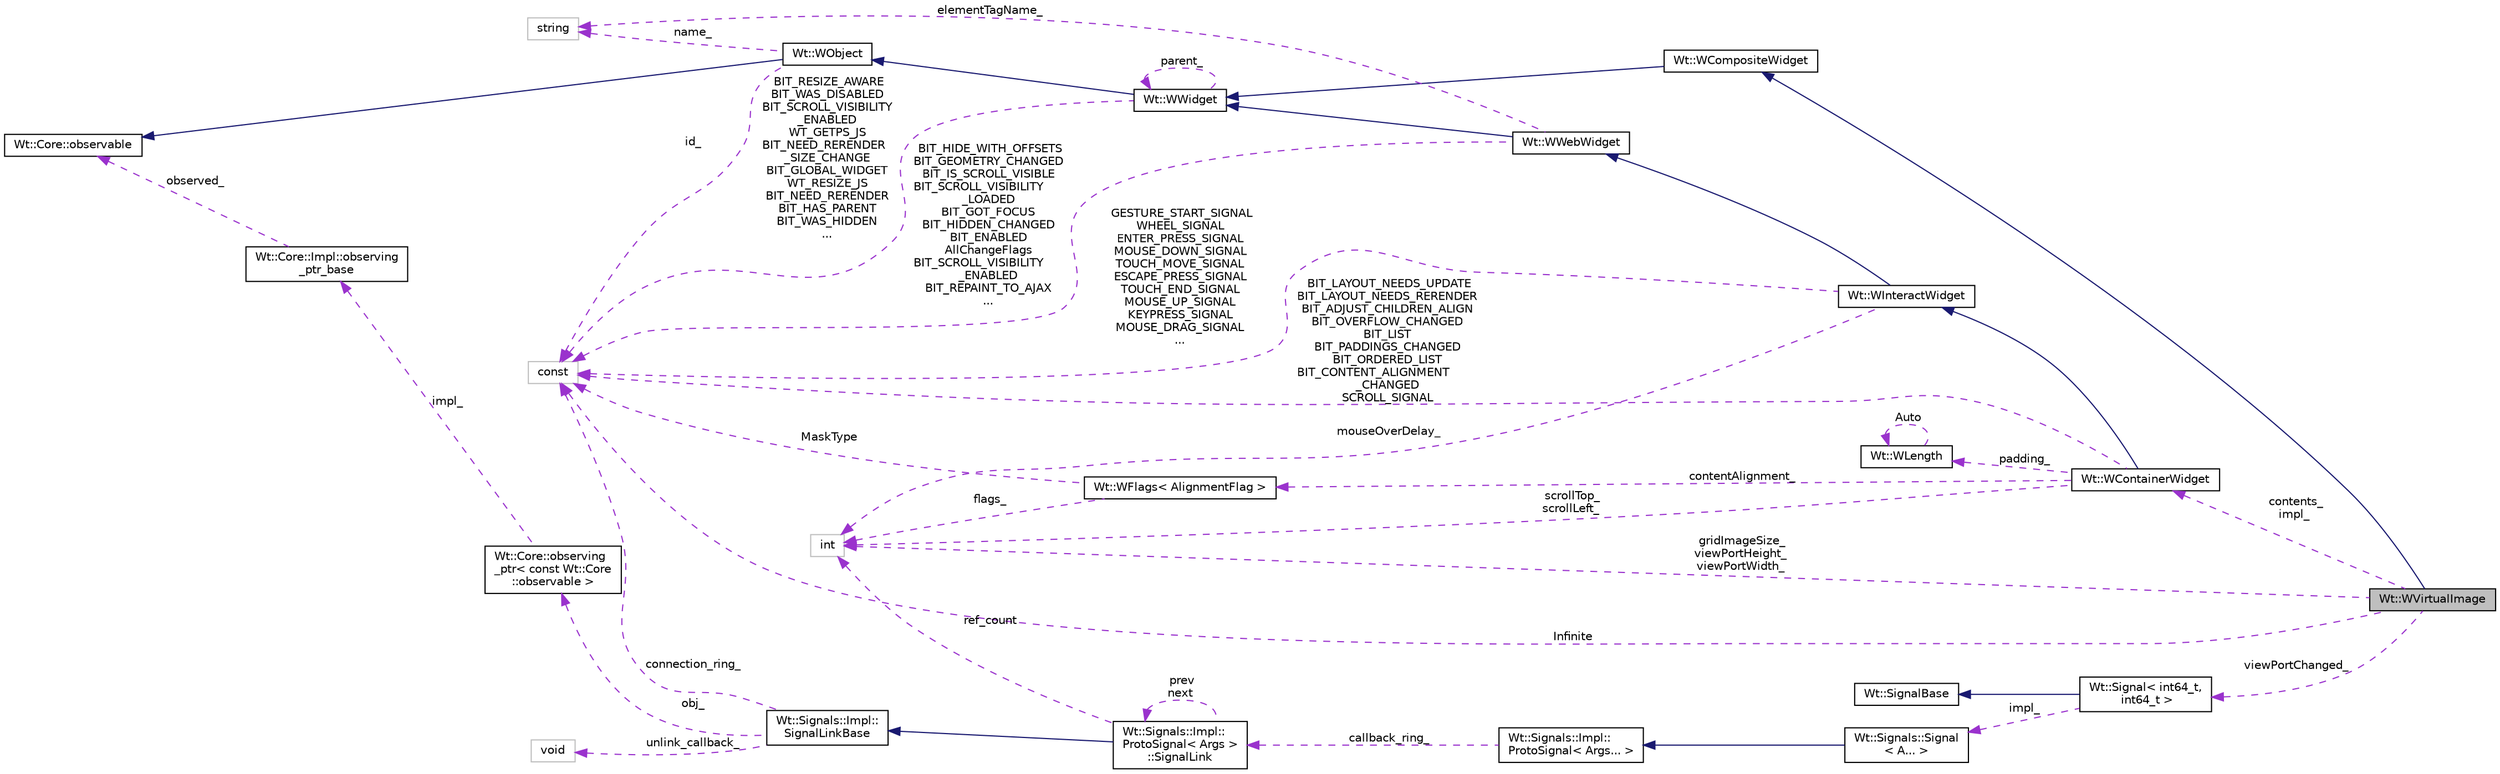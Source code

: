 digraph "Wt::WVirtualImage"
{
 // LATEX_PDF_SIZE
  edge [fontname="Helvetica",fontsize="10",labelfontname="Helvetica",labelfontsize="10"];
  node [fontname="Helvetica",fontsize="10",shape=record];
  rankdir="LR";
  Node1 [label="Wt::WVirtualImage",height=0.2,width=0.4,color="black", fillcolor="grey75", style="filled", fontcolor="black",tooltip="An abstract widget that shows a viewport to a virtually large image."];
  Node2 -> Node1 [dir="back",color="midnightblue",fontsize="10",style="solid"];
  Node2 [label="Wt::WCompositeWidget",height=0.2,width=0.4,color="black", fillcolor="white", style="filled",URL="$classWt_1_1WCompositeWidget.html",tooltip="A widget that hides the implementation of composite widgets."];
  Node3 -> Node2 [dir="back",color="midnightblue",fontsize="10",style="solid"];
  Node3 [label="Wt::WWidget",height=0.2,width=0.4,color="black", fillcolor="white", style="filled",URL="$classWt_1_1WWidget.html",tooltip="The abstract base class for a user-interface component."];
  Node4 -> Node3 [dir="back",color="midnightblue",fontsize="10",style="solid"];
  Node4 [label="Wt::WObject",height=0.2,width=0.4,color="black", fillcolor="white", style="filled",URL="$classWt_1_1WObject.html",tooltip="A base class for objects that participate in the signal/slot system."];
  Node5 -> Node4 [dir="back",color="midnightblue",fontsize="10",style="solid"];
  Node5 [label="Wt::Core::observable",height=0.2,width=0.4,color="black", fillcolor="white", style="filled",URL="$classWt_1_1Core_1_1observable.html",tooltip="A base class for objects whose life-time can be tracked."];
  Node6 -> Node4 [dir="back",color="darkorchid3",fontsize="10",style="dashed",label=" name_" ];
  Node6 [label="string",height=0.2,width=0.4,color="grey75", fillcolor="white", style="filled",tooltip=" "];
  Node7 -> Node4 [dir="back",color="darkorchid3",fontsize="10",style="dashed",label=" id_" ];
  Node7 [label="const",height=0.2,width=0.4,color="grey75", fillcolor="white", style="filled",tooltip=" "];
  Node3 -> Node3 [dir="back",color="darkorchid3",fontsize="10",style="dashed",label=" parent_" ];
  Node7 -> Node3 [dir="back",color="darkorchid3",fontsize="10",style="dashed",label=" BIT_RESIZE_AWARE\nBIT_WAS_DISABLED\nBIT_SCROLL_VISIBILITY\l_ENABLED\nWT_GETPS_JS\nBIT_NEED_RERENDER\l_SIZE_CHANGE\nBIT_GLOBAL_WIDGET\nWT_RESIZE_JS\nBIT_NEED_RERENDER\nBIT_HAS_PARENT\nBIT_WAS_HIDDEN\n..." ];
  Node8 -> Node1 [dir="back",color="darkorchid3",fontsize="10",style="dashed",label=" contents_\nimpl_" ];
  Node8 [label="Wt::WContainerWidget",height=0.2,width=0.4,color="black", fillcolor="white", style="filled",URL="$classWt_1_1WContainerWidget.html",tooltip="A widget that holds and manages child widgets."];
  Node9 -> Node8 [dir="back",color="midnightblue",fontsize="10",style="solid"];
  Node9 [label="Wt::WInteractWidget",height=0.2,width=0.4,color="black", fillcolor="white", style="filled",URL="$classWt_1_1WInteractWidget.html",tooltip="An abstract widget that can receive user-interface interaction."];
  Node10 -> Node9 [dir="back",color="midnightblue",fontsize="10",style="solid"];
  Node10 [label="Wt::WWebWidget",height=0.2,width=0.4,color="black", fillcolor="white", style="filled",URL="$classWt_1_1WWebWidget.html",tooltip="A base class for widgets with an HTML counterpart."];
  Node3 -> Node10 [dir="back",color="midnightblue",fontsize="10",style="solid"];
  Node6 -> Node10 [dir="back",color="darkorchid3",fontsize="10",style="dashed",label=" elementTagName_" ];
  Node7 -> Node10 [dir="back",color="darkorchid3",fontsize="10",style="dashed",label=" BIT_HIDE_WITH_OFFSETS\nBIT_GEOMETRY_CHANGED\nBIT_IS_SCROLL_VISIBLE\nBIT_SCROLL_VISIBILITY\l_LOADED\nBIT_GOT_FOCUS\nBIT_HIDDEN_CHANGED\nBIT_ENABLED\nAllChangeFlags\nBIT_SCROLL_VISIBILITY\l_ENABLED\nBIT_REPAINT_TO_AJAX\n..." ];
  Node11 -> Node9 [dir="back",color="darkorchid3",fontsize="10",style="dashed",label=" mouseOverDelay_" ];
  Node11 [label="int",height=0.2,width=0.4,color="grey75", fillcolor="white", style="filled",tooltip=" "];
  Node7 -> Node9 [dir="back",color="darkorchid3",fontsize="10",style="dashed",label=" GESTURE_START_SIGNAL\nWHEEL_SIGNAL\nENTER_PRESS_SIGNAL\nMOUSE_DOWN_SIGNAL\nTOUCH_MOVE_SIGNAL\nESCAPE_PRESS_SIGNAL\nTOUCH_END_SIGNAL\nMOUSE_UP_SIGNAL\nKEYPRESS_SIGNAL\nMOUSE_DRAG_SIGNAL\n..." ];
  Node11 -> Node8 [dir="back",color="darkorchid3",fontsize="10",style="dashed",label=" scrollTop_\nscrollLeft_" ];
  Node12 -> Node8 [dir="back",color="darkorchid3",fontsize="10",style="dashed",label=" contentAlignment_" ];
  Node12 [label="Wt::WFlags\< AlignmentFlag \>",height=0.2,width=0.4,color="black", fillcolor="white", style="filled",URL="$classWt_1_1WFlags.html",tooltip=" "];
  Node11 -> Node12 [dir="back",color="darkorchid3",fontsize="10",style="dashed",label=" flags_" ];
  Node7 -> Node12 [dir="back",color="darkorchid3",fontsize="10",style="dashed",label=" MaskType" ];
  Node13 -> Node8 [dir="back",color="darkorchid3",fontsize="10",style="dashed",label=" padding_" ];
  Node13 [label="Wt::WLength",height=0.2,width=0.4,color="black", fillcolor="white", style="filled",URL="$classWt_1_1WLength.html",tooltip="A value class that describes a CSS length."];
  Node13 -> Node13 [dir="back",color="darkorchid3",fontsize="10",style="dashed",label=" Auto" ];
  Node7 -> Node8 [dir="back",color="darkorchid3",fontsize="10",style="dashed",label=" BIT_LAYOUT_NEEDS_UPDATE\nBIT_LAYOUT_NEEDS_RERENDER\nBIT_ADJUST_CHILDREN_ALIGN\nBIT_OVERFLOW_CHANGED\nBIT_LIST\nBIT_PADDINGS_CHANGED\nBIT_ORDERED_LIST\nBIT_CONTENT_ALIGNMENT\l_CHANGED\nSCROLL_SIGNAL" ];
  Node14 -> Node1 [dir="back",color="darkorchid3",fontsize="10",style="dashed",label=" viewPortChanged_" ];
  Node14 [label="Wt::Signal\< int64_t,\l int64_t \>",height=0.2,width=0.4,color="black", fillcolor="white", style="filled",URL="$classWt_1_1Signal.html",tooltip=" "];
  Node15 -> Node14 [dir="back",color="midnightblue",fontsize="10",style="solid"];
  Node15 [label="Wt::SignalBase",height=0.2,width=0.4,color="black", fillcolor="white", style="filled",URL="$classWt_1_1SignalBase.html",tooltip="Abstract base class of a signal."];
  Node16 -> Node14 [dir="back",color="darkorchid3",fontsize="10",style="dashed",label=" impl_" ];
  Node16 [label="Wt::Signals::Signal\l\< A... \>",height=0.2,width=0.4,color="black", fillcolor="white", style="filled",URL="$structWt_1_1Signals_1_1Signal.html",tooltip=" "];
  Node17 -> Node16 [dir="back",color="midnightblue",fontsize="10",style="solid"];
  Node17 [label="Wt::Signals::Impl::\lProtoSignal\< Args... \>",height=0.2,width=0.4,color="black", fillcolor="white", style="filled",URL="$classWt_1_1Signals_1_1Impl_1_1ProtoSignal.html",tooltip=" "];
  Node18 -> Node17 [dir="back",color="darkorchid3",fontsize="10",style="dashed",label=" callback_ring_" ];
  Node18 [label="Wt::Signals::Impl::\lProtoSignal\< Args \>\l::SignalLink",height=0.2,width=0.4,color="black", fillcolor="white", style="filled",URL="$structWt_1_1Signals_1_1Impl_1_1ProtoSignal_1_1SignalLink.html",tooltip=" "];
  Node19 -> Node18 [dir="back",color="midnightblue",fontsize="10",style="solid"];
  Node19 [label="Wt::Signals::Impl::\lSignalLinkBase",height=0.2,width=0.4,color="black", fillcolor="white", style="filled",URL="$classWt_1_1Signals_1_1Impl_1_1SignalLinkBase.html",tooltip=" "];
  Node20 -> Node19 [dir="back",color="darkorchid3",fontsize="10",style="dashed",label=" unlink_callback_" ];
  Node20 [label="void",height=0.2,width=0.4,color="grey75", fillcolor="white", style="filled",tooltip=" "];
  Node21 -> Node19 [dir="back",color="darkorchid3",fontsize="10",style="dashed",label=" obj_" ];
  Node21 [label="Wt::Core::observing\l_ptr\< const Wt::Core\l::observable \>",height=0.2,width=0.4,color="black", fillcolor="white", style="filled",URL="$classWt_1_1Core_1_1observing__ptr.html",tooltip=" "];
  Node22 -> Node21 [dir="back",color="darkorchid3",fontsize="10",style="dashed",label=" impl_" ];
  Node22 [label="Wt::Core::Impl::observing\l_ptr_base",height=0.2,width=0.4,color="black", fillcolor="white", style="filled",URL="$structWt_1_1Core_1_1Impl_1_1observing__ptr__base.html",tooltip=" "];
  Node5 -> Node22 [dir="back",color="darkorchid3",fontsize="10",style="dashed",label=" observed_" ];
  Node7 -> Node19 [dir="back",color="darkorchid3",fontsize="10",style="dashed",label=" connection_ring_" ];
  Node11 -> Node18 [dir="back",color="darkorchid3",fontsize="10",style="dashed",label=" ref_count" ];
  Node18 -> Node18 [dir="back",color="darkorchid3",fontsize="10",style="dashed",label=" prev\nnext" ];
  Node11 -> Node1 [dir="back",color="darkorchid3",fontsize="10",style="dashed",label=" gridImageSize_\nviewPortHeight_\nviewPortWidth_" ];
  Node7 -> Node1 [dir="back",color="darkorchid3",fontsize="10",style="dashed",label=" Infinite" ];
}
